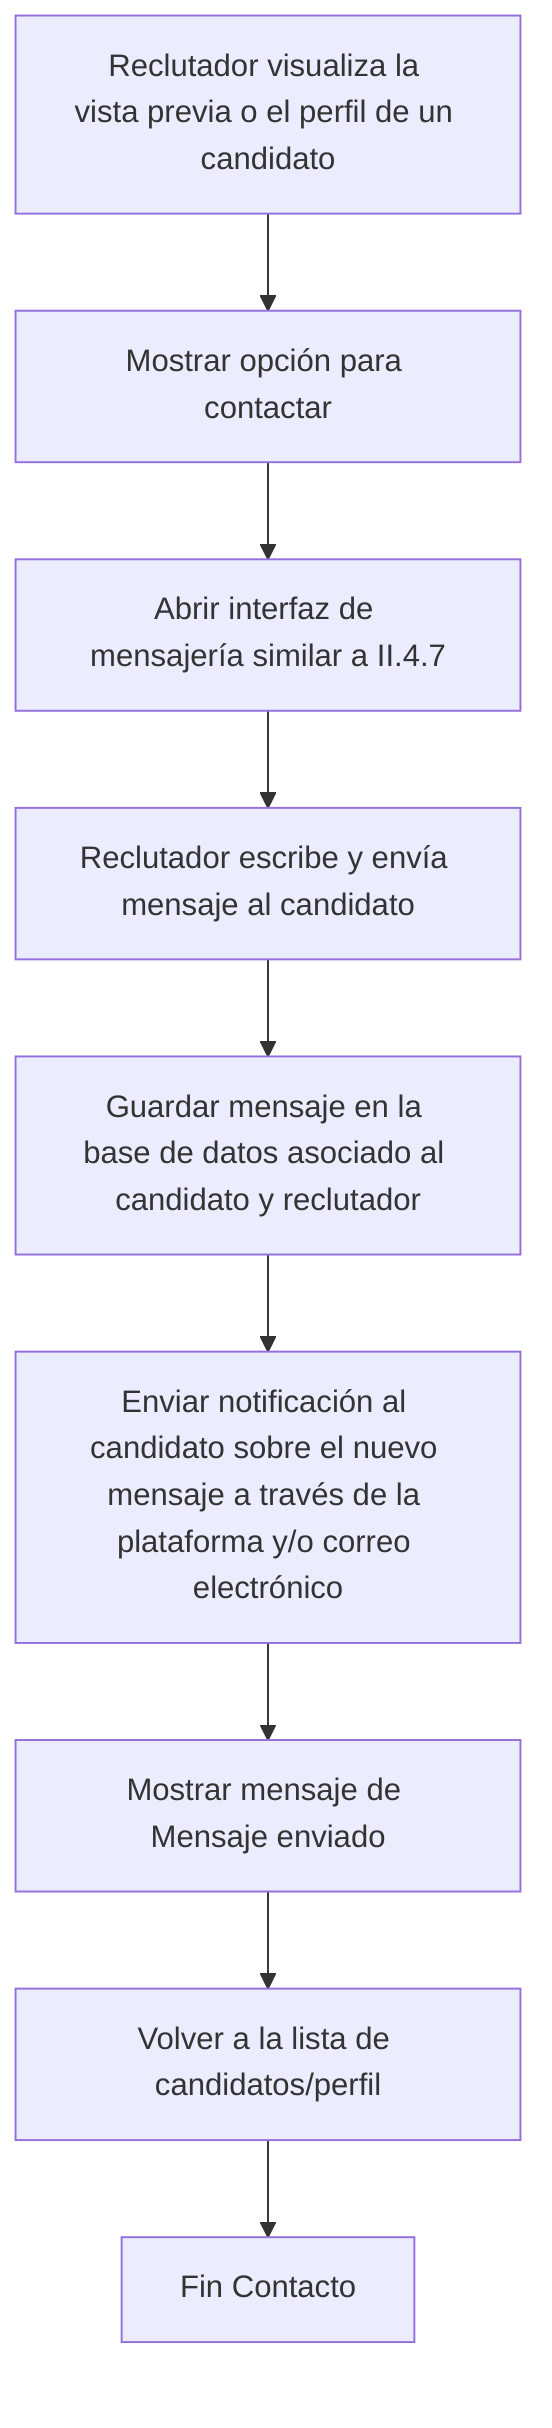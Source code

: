 graph TD
    A[Reclutador visualiza la vista previa o el perfil de un candidato] --> B[Mostrar opción para contactar];
    B --> C[Abrir interfaz de mensajería similar a II.4.7];
    C --> D[Reclutador escribe y envía mensaje al candidato];
    D --> E[Guardar mensaje en la base de datos asociado al candidato y reclutador];
    E --> F[Enviar notificación al candidato sobre el nuevo mensaje a través de la plataforma y/o correo electrónico];
    F --> G[Mostrar mensaje de Mensaje enviado];
    G --> H[Volver a la lista de candidatos/perfil];
    H --> I[Fin Contacto];